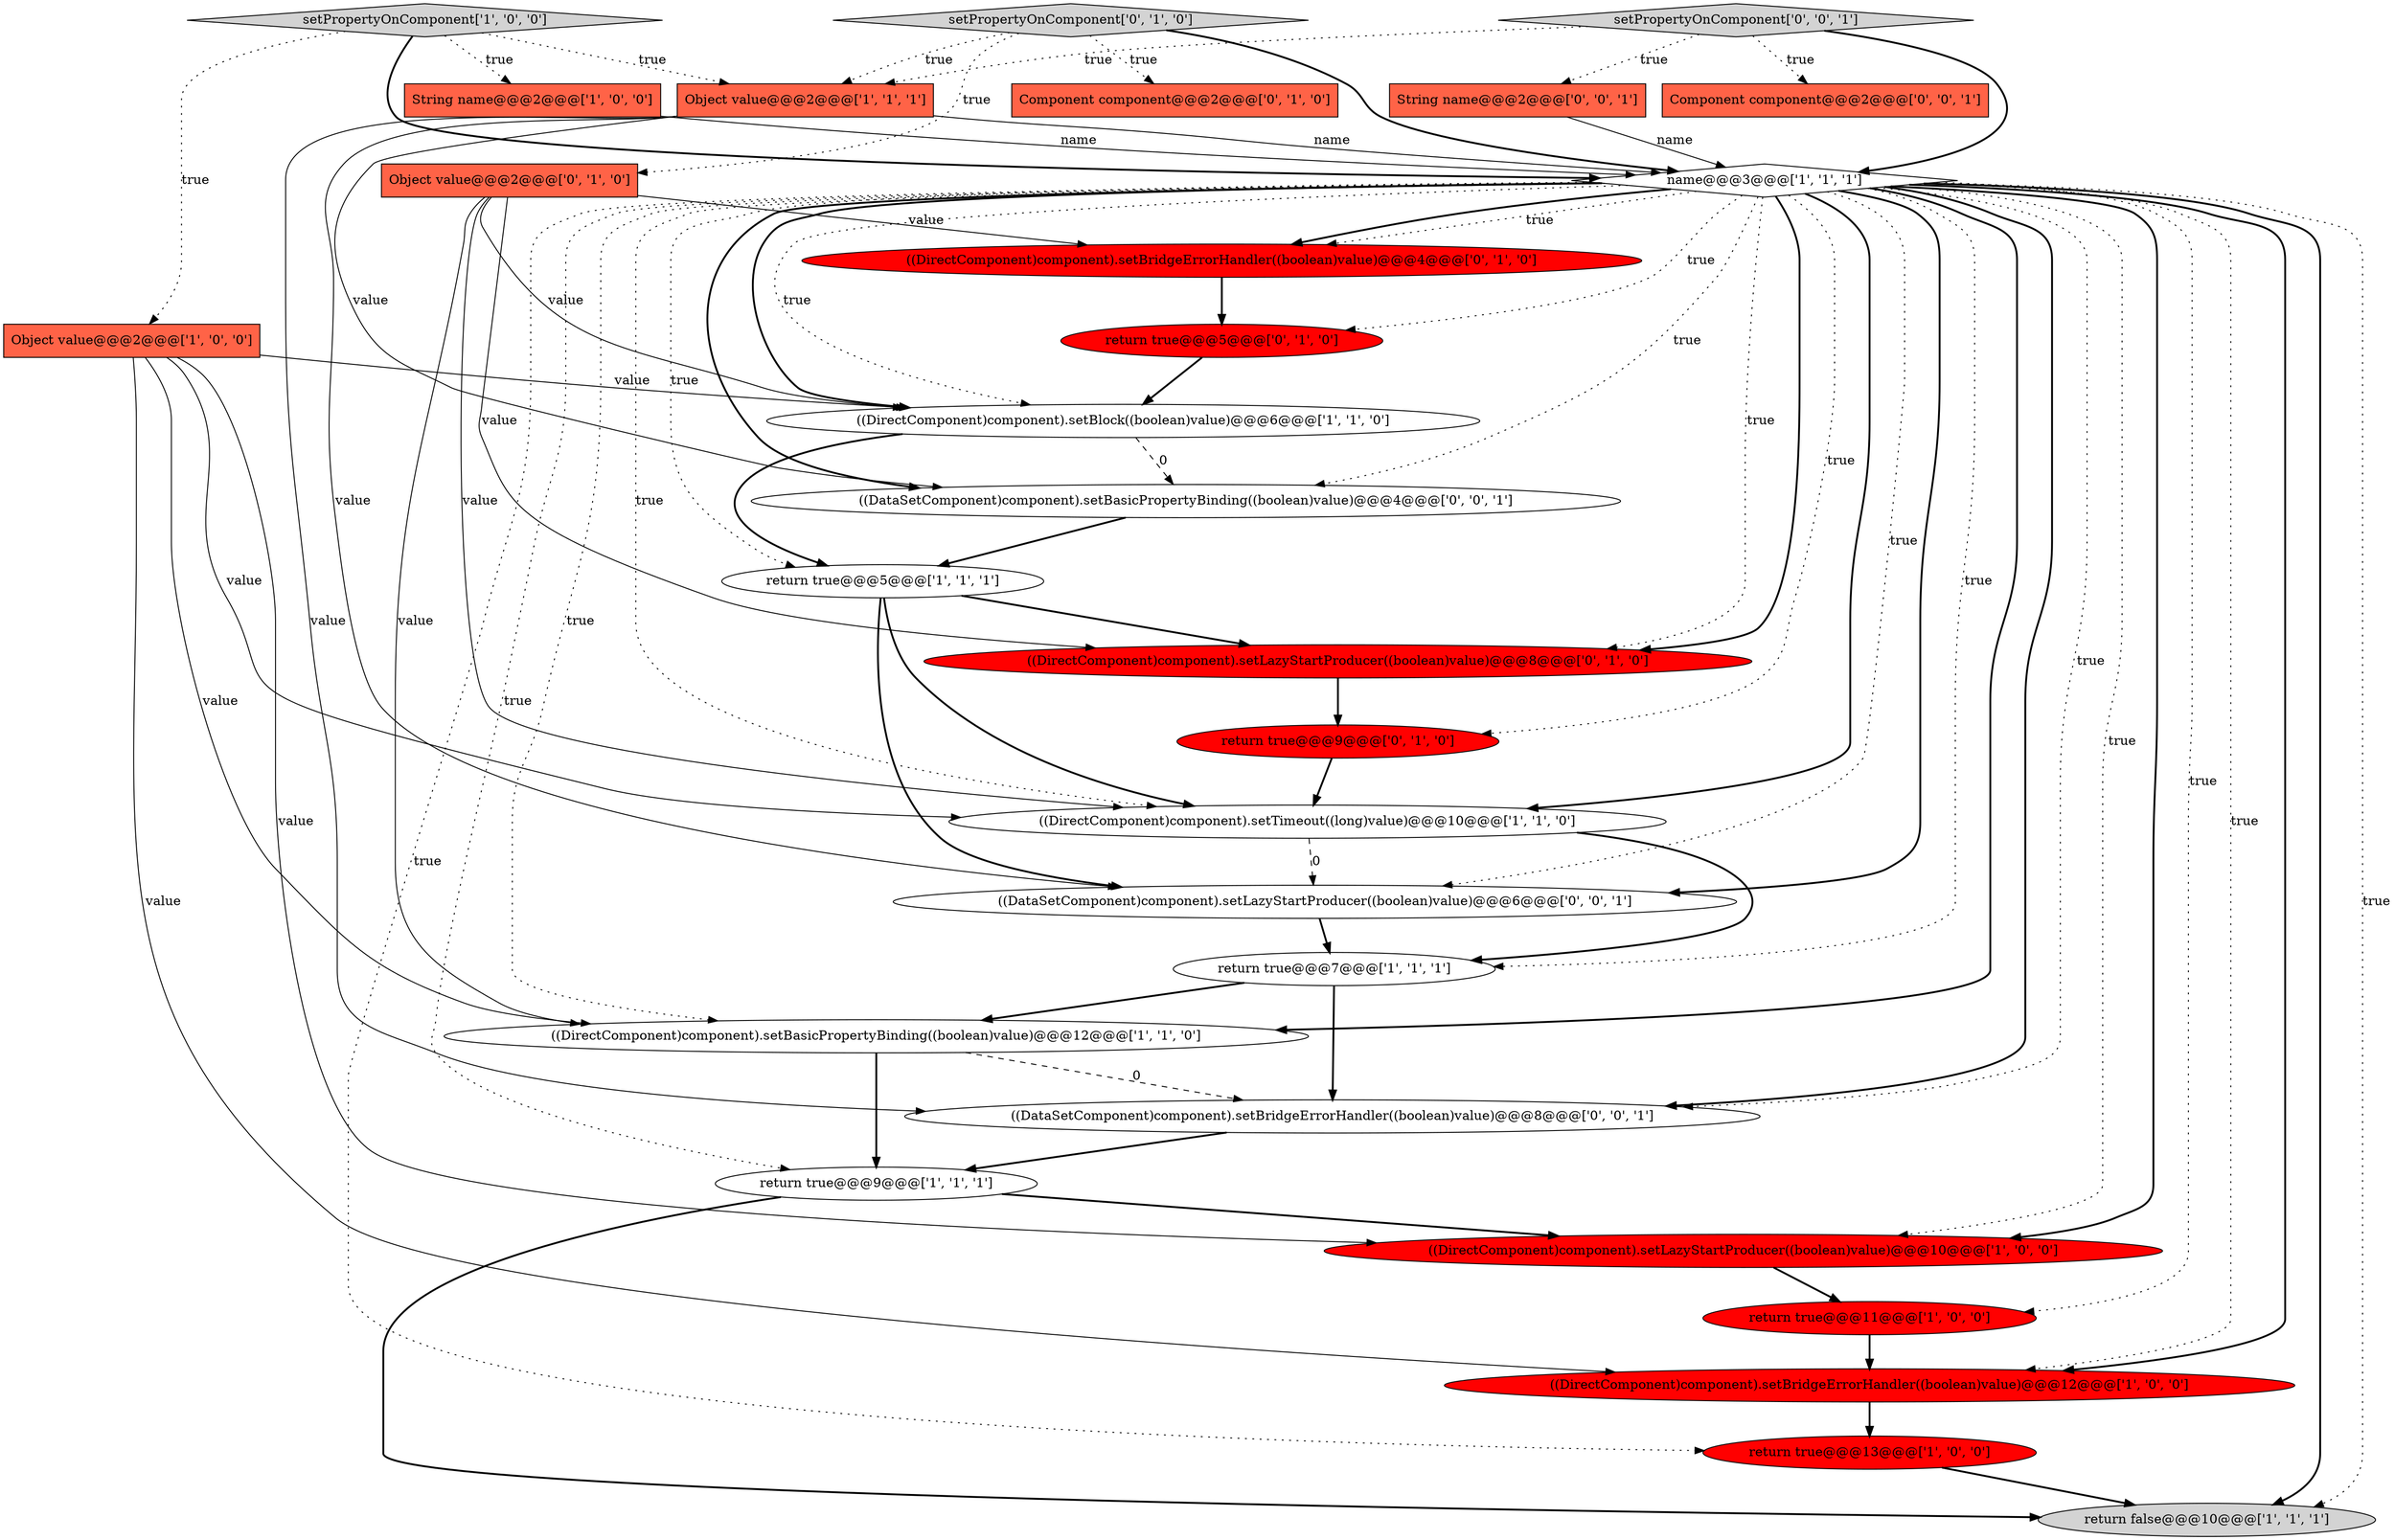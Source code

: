 digraph {
10 [style = filled, label = "((DirectComponent)component).setBasicPropertyBinding((boolean)value)@@@12@@@['1', '1', '0']", fillcolor = white, shape = ellipse image = "AAA0AAABBB1BBB"];
11 [style = filled, label = "setPropertyOnComponent['1', '0', '0']", fillcolor = lightgray, shape = diamond image = "AAA0AAABBB1BBB"];
20 [style = filled, label = "((DirectComponent)component).setBridgeErrorHandler((boolean)value)@@@4@@@['0', '1', '0']", fillcolor = red, shape = ellipse image = "AAA1AAABBB2BBB"];
24 [style = filled, label = "((DataSetComponent)component).setBasicPropertyBinding((boolean)value)@@@4@@@['0', '0', '1']", fillcolor = white, shape = ellipse image = "AAA0AAABBB3BBB"];
22 [style = filled, label = "((DirectComponent)component).setLazyStartProducer((boolean)value)@@@8@@@['0', '1', '0']", fillcolor = red, shape = ellipse image = "AAA1AAABBB2BBB"];
25 [style = filled, label = "((DataSetComponent)component).setLazyStartProducer((boolean)value)@@@6@@@['0', '0', '1']", fillcolor = white, shape = ellipse image = "AAA0AAABBB3BBB"];
4 [style = filled, label = "return true@@@9@@@['1', '1', '1']", fillcolor = white, shape = ellipse image = "AAA0AAABBB1BBB"];
26 [style = filled, label = "Component component@@@2@@@['0', '0', '1']", fillcolor = tomato, shape = box image = "AAA0AAABBB3BBB"];
17 [style = filled, label = "setPropertyOnComponent['0', '1', '0']", fillcolor = lightgray, shape = diamond image = "AAA0AAABBB2BBB"];
18 [style = filled, label = "Component component@@@2@@@['0', '1', '0']", fillcolor = tomato, shape = box image = "AAA0AAABBB2BBB"];
16 [style = filled, label = "Object value@@@2@@@['0', '1', '0']", fillcolor = tomato, shape = box image = "AAA0AAABBB2BBB"];
1 [style = filled, label = "return true@@@11@@@['1', '0', '0']", fillcolor = red, shape = ellipse image = "AAA1AAABBB1BBB"];
9 [style = filled, label = "((DirectComponent)component).setBridgeErrorHandler((boolean)value)@@@12@@@['1', '0', '0']", fillcolor = red, shape = ellipse image = "AAA1AAABBB1BBB"];
6 [style = filled, label = "return true@@@5@@@['1', '1', '1']", fillcolor = white, shape = ellipse image = "AAA0AAABBB1BBB"];
23 [style = filled, label = "((DataSetComponent)component).setBridgeErrorHandler((boolean)value)@@@8@@@['0', '0', '1']", fillcolor = white, shape = ellipse image = "AAA0AAABBB3BBB"];
7 [style = filled, label = "Object value@@@2@@@['1', '0', '0']", fillcolor = tomato, shape = box image = "AAA0AAABBB1BBB"];
19 [style = filled, label = "return true@@@9@@@['0', '1', '0']", fillcolor = red, shape = ellipse image = "AAA1AAABBB2BBB"];
28 [style = filled, label = "setPropertyOnComponent['0', '0', '1']", fillcolor = lightgray, shape = diamond image = "AAA0AAABBB3BBB"];
0 [style = filled, label = "((DirectComponent)component).setLazyStartProducer((boolean)value)@@@10@@@['1', '0', '0']", fillcolor = red, shape = ellipse image = "AAA1AAABBB1BBB"];
2 [style = filled, label = "return true@@@13@@@['1', '0', '0']", fillcolor = red, shape = ellipse image = "AAA1AAABBB1BBB"];
3 [style = filled, label = "name@@@3@@@['1', '1', '1']", fillcolor = white, shape = diamond image = "AAA0AAABBB1BBB"];
8 [style = filled, label = "String name@@@2@@@['1', '0', '0']", fillcolor = tomato, shape = box image = "AAA0AAABBB1BBB"];
12 [style = filled, label = "((DirectComponent)component).setBlock((boolean)value)@@@6@@@['1', '1', '0']", fillcolor = white, shape = ellipse image = "AAA0AAABBB1BBB"];
21 [style = filled, label = "return true@@@5@@@['0', '1', '0']", fillcolor = red, shape = ellipse image = "AAA1AAABBB2BBB"];
13 [style = filled, label = "((DirectComponent)component).setTimeout((long)value)@@@10@@@['1', '1', '0']", fillcolor = white, shape = ellipse image = "AAA0AAABBB1BBB"];
5 [style = filled, label = "return false@@@10@@@['1', '1', '1']", fillcolor = lightgray, shape = ellipse image = "AAA0AAABBB1BBB"];
14 [style = filled, label = "Object value@@@2@@@['1', '1', '1']", fillcolor = tomato, shape = box image = "AAA0AAABBB1BBB"];
15 [style = filled, label = "return true@@@7@@@['1', '1', '1']", fillcolor = white, shape = ellipse image = "AAA0AAABBB1BBB"];
27 [style = filled, label = "String name@@@2@@@['0', '0', '1']", fillcolor = tomato, shape = box image = "AAA0AAABBB3BBB"];
11->7 [style = dotted, label="true"];
15->23 [style = bold, label=""];
15->10 [style = bold, label=""];
2->5 [style = bold, label=""];
7->10 [style = solid, label="value"];
3->20 [style = dotted, label="true"];
7->12 [style = solid, label="value"];
16->22 [style = solid, label="value"];
17->18 [style = dotted, label="true"];
22->19 [style = bold, label=""];
16->10 [style = solid, label="value"];
9->2 [style = bold, label=""];
6->22 [style = bold, label=""];
14->3 [style = solid, label="name"];
3->24 [style = bold, label=""];
3->25 [style = bold, label=""];
6->25 [style = bold, label=""];
3->10 [style = dotted, label="true"];
11->14 [style = dotted, label="true"];
28->14 [style = dotted, label="true"];
7->0 [style = solid, label="value"];
17->14 [style = dotted, label="true"];
3->4 [style = dotted, label="true"];
23->4 [style = bold, label=""];
7->9 [style = solid, label="value"];
16->12 [style = solid, label="value"];
3->9 [style = dotted, label="true"];
16->20 [style = solid, label="value"];
3->6 [style = dotted, label="true"];
3->12 [style = bold, label=""];
12->6 [style = bold, label=""];
3->22 [style = bold, label=""];
3->25 [style = dotted, label="true"];
13->25 [style = dashed, label="0"];
27->3 [style = solid, label="name"];
3->0 [style = bold, label=""];
3->24 [style = dotted, label="true"];
4->0 [style = bold, label=""];
1->9 [style = bold, label=""];
21->12 [style = bold, label=""];
17->16 [style = dotted, label="true"];
20->21 [style = bold, label=""];
3->9 [style = bold, label=""];
3->10 [style = bold, label=""];
3->23 [style = bold, label=""];
3->5 [style = bold, label=""];
8->3 [style = solid, label="name"];
3->5 [style = dotted, label="true"];
14->25 [style = solid, label="value"];
7->13 [style = solid, label="value"];
3->19 [style = dotted, label="true"];
3->20 [style = bold, label=""];
19->13 [style = bold, label=""];
11->3 [style = bold, label=""];
3->21 [style = dotted, label="true"];
3->12 [style = dotted, label="true"];
0->1 [style = bold, label=""];
28->26 [style = dotted, label="true"];
3->15 [style = dotted, label="true"];
6->13 [style = bold, label=""];
12->24 [style = dashed, label="0"];
3->22 [style = dotted, label="true"];
3->0 [style = dotted, label="true"];
3->23 [style = dotted, label="true"];
10->4 [style = bold, label=""];
3->13 [style = bold, label=""];
17->3 [style = bold, label=""];
25->15 [style = bold, label=""];
11->8 [style = dotted, label="true"];
13->15 [style = bold, label=""];
28->27 [style = dotted, label="true"];
28->3 [style = bold, label=""];
24->6 [style = bold, label=""];
14->24 [style = solid, label="value"];
3->1 [style = dotted, label="true"];
4->5 [style = bold, label=""];
10->23 [style = dashed, label="0"];
3->13 [style = dotted, label="true"];
3->2 [style = dotted, label="true"];
16->13 [style = solid, label="value"];
14->23 [style = solid, label="value"];
}
